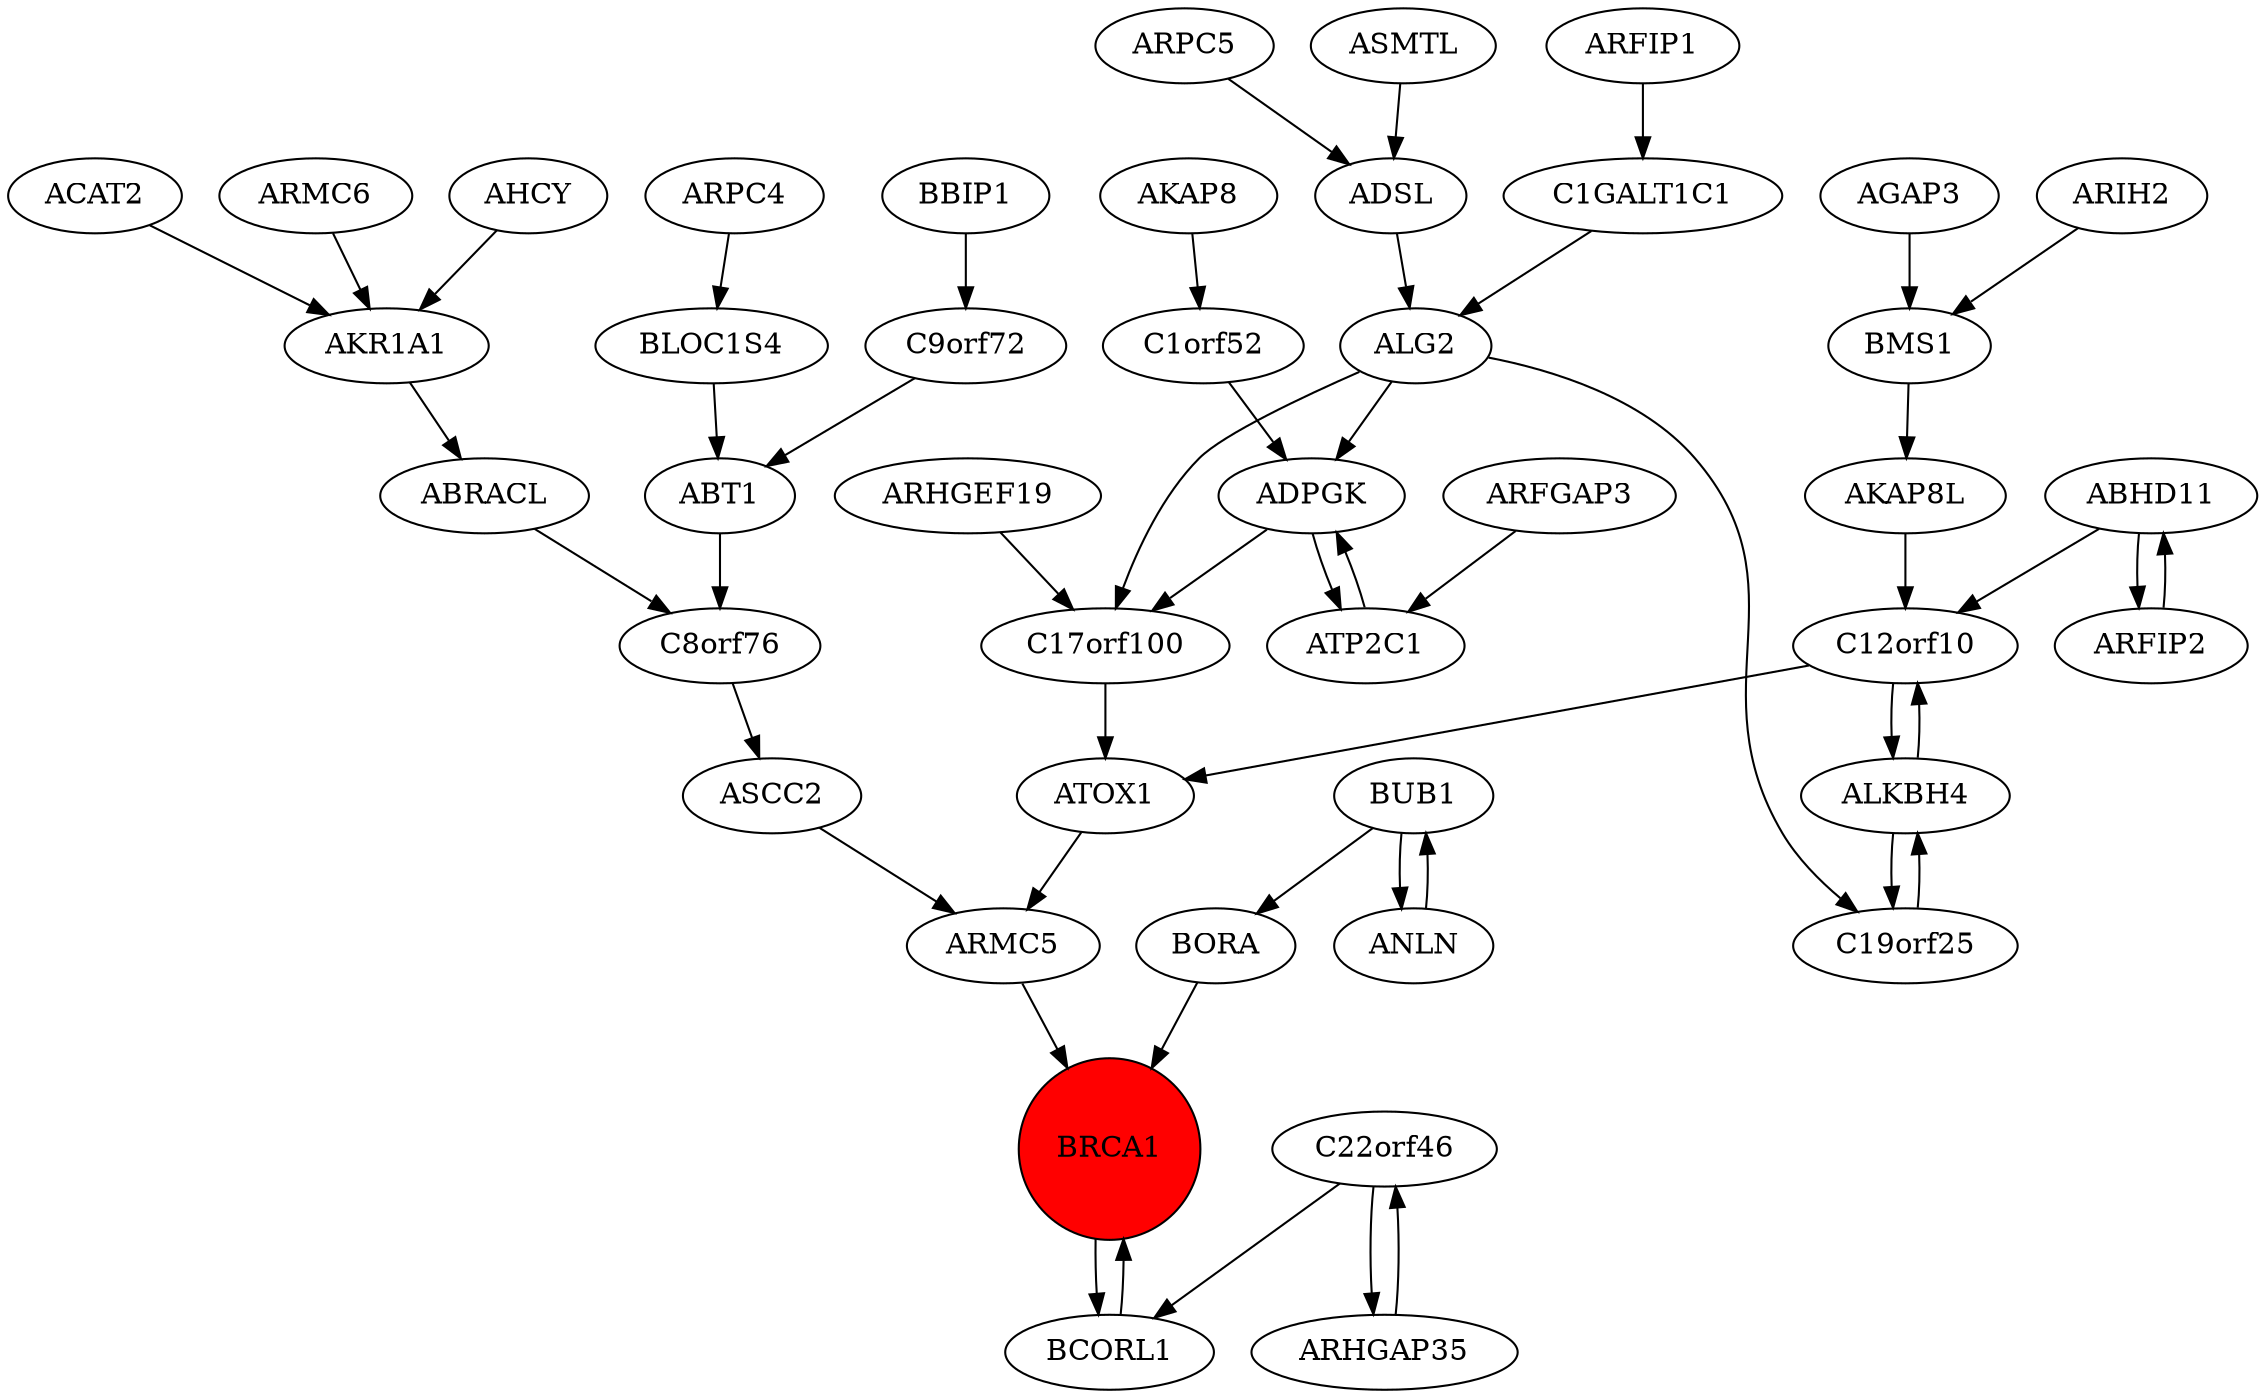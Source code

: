 digraph {
	AKAP8L -> C12orf10
	ARMC6 -> AKR1A1
	ARHGEF19 -> C17orf100
	ALG2 -> C19orf25
	BRCA1 -> BCORL1
	ABHD11 -> C12orf10
	AGAP3 -> BMS1
	ATOX1 -> ARMC5
	C9orf72 -> ABT1
	ADPGK -> C17orf100
	ALG2 -> C17orf100
	ABHD11 -> ARFIP2
	ARFGAP3 -> ATP2C1
	ADPGK -> ATP2C1
	C22orf46 -> BCORL1
	AHCY -> AKR1A1
	C12orf10 -> ALKBH4
	ADSL -> ALG2
	ASCC2 -> ARMC5
	ACAT2 -> AKR1A1
	ATP2C1 -> ADPGK
	BLOC1S4 -> ABT1
	ARHGAP35 -> C22orf46
	AKR1A1 -> ABRACL
	BUB1 -> BORA
	ALKBH4 -> C12orf10
	C22orf46 -> ARHGAP35
	ABT1 -> C8orf76
	ANLN -> BUB1
	ASMTL -> ADSL
	ARFIP1 -> C1GALT1C1
	BBIP1 -> C9orf72
	ARFIP2 -> ABHD11
	ARPC5 -> ADSL
	AKAP8 -> C1orf52
	ABRACL -> C8orf76
	BMS1 -> AKAP8L
	BUB1 -> ANLN
	C1GALT1C1 -> ALG2
	ARMC5 -> BRCA1
	BORA -> BRCA1
	ALKBH4 -> C19orf25
	ALG2 -> ADPGK
	C17orf100 -> ATOX1
	BCORL1 -> BRCA1
	C12orf10 -> ATOX1
	C19orf25 -> ALKBH4
	ARPC4 -> BLOC1S4
	C8orf76 -> ASCC2
	C1orf52 -> ADPGK
	ARIH2 -> BMS1
	BRCA1 [shape=circle]
	BRCA1 [style=filled]
	BRCA1 [fillcolor=red]
}
